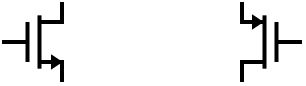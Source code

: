 <mxfile version="28.1.2">
  <diagram name="第 1 页" id="bOk7yKkw_87bxE1mbRi1">
    <mxGraphModel dx="945" dy="521" grid="1" gridSize="10" guides="1" tooltips="1" connect="1" arrows="1" fold="1" page="1" pageScale="1" pageWidth="827" pageHeight="1169" math="0" shadow="0">
      <root>
        <mxCell id="0" />
        <mxCell id="1" parent="0" />
        <mxCell id="ZlL9wyUxPOnIjbYcz5X8-1" value="" style="verticalLabelPosition=bottom;shadow=0;dashed=0;align=center;html=1;verticalAlign=top;shape=stencil(zVbdboMgGH0abhsF7Xq72W1X2y76BMzSSapggK3b249CTSoqQ6vJEmPC+fQcvnM+fwDKZIFrAmBUALQFEK4jfdJLhitikdeXt53FpBL8SE50ry4XU1YQQZWtniyWGAL0CKJ7DZ4PlOWcMZIryplsVa7qmhtTplrKW0tca42KKCIsetngt13FdvXTqgH4NEZnN1onnqTzHKATtftZpZOUHkKUVmuYhqmhTCNDIaLsHefHD8E/2b53jxJ/EU8LNT6PU6fQlCtu7u61B3nzbhhKyq4Y4rsRFKbxzgYNOtA0yg5cEJ8b5iGayw+nm9g7LkGGJH9MXJ8hy/TmTGc8IWyHIp0Q9jK9Jc5zPr41h2FK8q7B/zV5/0gG2TMDRfNlXMQeQaTS7w3vFbnylOcNACVt9+B499Dm5gDcXWxCKPKSS58PvpgOtCwHjTS3dl7uBrX/UAb4BQ==);pointerEvents=1;strokeWidth=2;fillColor=#000000;rounded=0;sketch=0;fillStyle=auto;" vertex="1" parent="1">
          <mxGeometry x="130" y="270" width="30" height="40" as="geometry" />
        </mxCell>
        <mxCell id="ZlL9wyUxPOnIjbYcz5X8-2" value="" style="verticalLabelPosition=bottom;shadow=0;dashed=0;align=center;html=1;verticalAlign=top;shape=stencil(zVbRboMgFP0aXhsF7fq62W1P2x76BczSSapggK3b349CTSoqQ6vJEmPCuXAO99wLClAmC1wTAKMCoC2AcB3plx4yXBGLvL687SwmleBHcqJ7dZlMWUEEVTZ6slhiCNAjiO41eH5QlnPGSK4oZ7IVuYprbkyZailvLXGtNSqiiLDoZYPfdhTb0U8rBuDTGJ3daJ14ks5zgE7UzmeVTlJ6CFFarWEapoYyjQwVEWXvOD9+CP7J9r17lPiLeFKo8bmdOoEmXHGzutce5K13w1BSdsUQ342gMIl3NmjQgaRRduCC+Nwwh2guP5xsYm+7BBmS/NFxfYYsk5vTnfGEYjsU6YRiL5Nb4pzz8ak5DFMq7xr8Xyvvb8kge2agaL6Mi9gjiFT63vDOyJUnPG8BEGx3BpzQXJub+9PdxSaEIi+59PngK9OBluWgkWZp53I3qP2HMsAv);pointerEvents=1;strokeWidth=2;fillColor=#000000;rounded=0;sketch=0;fillStyle=auto;flipH=1;direction=east;" vertex="1" parent="1">
          <mxGeometry x="250" y="270" width="30" height="40" as="geometry" />
        </mxCell>
      </root>
    </mxGraphModel>
  </diagram>
</mxfile>

